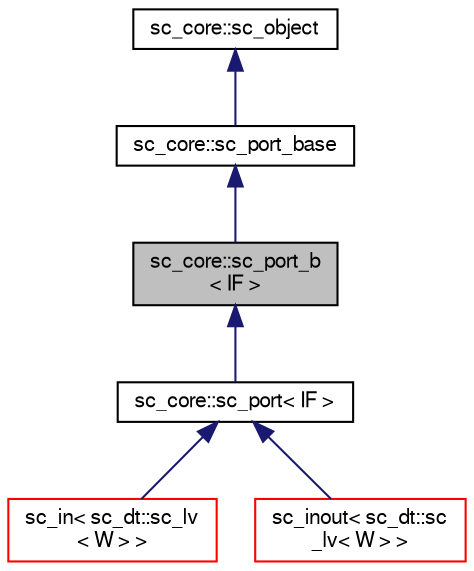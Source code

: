 digraph "sc_core::sc_port_b&lt; IF &gt;"
{
  edge [fontname="FreeSans",fontsize="10",labelfontname="FreeSans",labelfontsize="10"];
  node [fontname="FreeSans",fontsize="10",shape=record];
  Node0 [label="sc_core::sc_port_b\l\< IF \>",height=0.2,width=0.4,color="black", fillcolor="grey75", style="filled", fontcolor="black"];
  Node1 -> Node0 [dir="back",color="midnightblue",fontsize="10",style="solid",fontname="FreeSans"];
  Node1 [label="sc_core::sc_port_base",height=0.2,width=0.4,color="black", fillcolor="white", style="filled",URL="$a01212.html"];
  Node2 -> Node1 [dir="back",color="midnightblue",fontsize="10",style="solid",fontname="FreeSans"];
  Node2 [label="sc_core::sc_object",height=0.2,width=0.4,color="black", fillcolor="white", style="filled",URL="$a01884.html"];
  Node0 -> Node3 [dir="back",color="midnightblue",fontsize="10",style="solid",fontname="FreeSans"];
  Node3 [label="sc_core::sc_port\< IF \>",height=0.2,width=0.4,color="black", fillcolor="white", style="filled",URL="$a01224.html"];
  Node3 -> Node4 [dir="back",color="midnightblue",fontsize="10",style="solid",fontname="FreeSans"];
  Node4 [label="sc_in\< sc_dt::sc_lv\l\< W \> \>",height=0.2,width=0.4,color="red", fillcolor="white", style="filled",URL="$a01288.html"];
  Node3 -> Node6 [dir="back",color="midnightblue",fontsize="10",style="solid",fontname="FreeSans"];
  Node6 [label="sc_inout\< sc_dt::sc\l_lv\< W \> \>",height=0.2,width=0.4,color="red", fillcolor="white", style="filled",URL="$a01300.html"];
}
